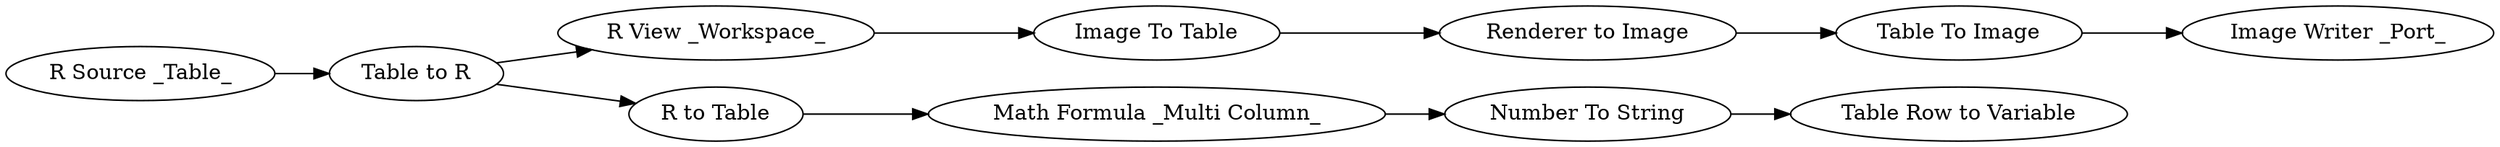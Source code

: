 digraph {
	247 -> 248
	248 -> 2401
	2402 -> 15
	241 -> 242
	243 -> 2400
	242 -> 243
	1 -> 2402
	2403 -> 247
	2402 -> 2403
	15 -> 241
	242 [label="Renderer to Image"]
	247 [label="Math Formula _Multi Column_"]
	248 [label="Number To String"]
	2400 [label="Image Writer _Port_"]
	1 [label="R Source _Table_"]
	2403 [label="R to Table"]
	2402 [label="Table to R"]
	2401 [label="Table Row to Variable"]
	241 [label="Image To Table"]
	243 [label="Table To Image"]
	15 [label="R View _Workspace_"]
	rankdir=LR
}
